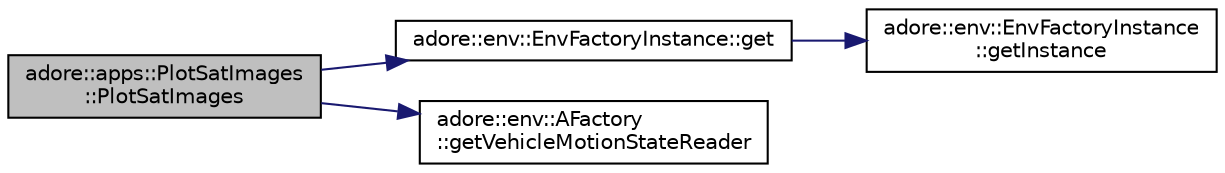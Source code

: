 digraph "adore::apps::PlotSatImages::PlotSatImages"
{
 // LATEX_PDF_SIZE
  edge [fontname="Helvetica",fontsize="10",labelfontname="Helvetica",labelfontsize="10"];
  node [fontname="Helvetica",fontsize="10",shape=record];
  rankdir="LR";
  Node1 [label="adore::apps::PlotSatImages\l::PlotSatImages",height=0.2,width=0.4,color="black", fillcolor="grey75", style="filled", fontcolor="black",tooltip=" "];
  Node1 -> Node2 [color="midnightblue",fontsize="10",style="solid",fontname="Helvetica"];
  Node2 [label="adore::env::EnvFactoryInstance::get",height=0.2,width=0.4,color="black", fillcolor="white", style="filled",URL="$classadore_1_1env_1_1EnvFactoryInstance.html#a069fadea20089ddf252a244864f305c1",tooltip=" "];
  Node2 -> Node3 [color="midnightblue",fontsize="10",style="solid",fontname="Helvetica"];
  Node3 [label="adore::env::EnvFactoryInstance\l::getInstance",height=0.2,width=0.4,color="black", fillcolor="white", style="filled",URL="$classadore_1_1env_1_1EnvFactoryInstance.html#a14835a4420fb827ba3809b94a96a7660",tooltip="Function to access singleton instance of the envFactory using magic static."];
  Node1 -> Node4 [color="midnightblue",fontsize="10",style="solid",fontname="Helvetica"];
  Node4 [label="adore::env::AFactory\l::getVehicleMotionStateReader",height=0.2,width=0.4,color="black", fillcolor="white", style="filled",URL="$classadore_1_1env_1_1AFactory.html#a81f661c576816461f1914436620ac208",tooltip=" "];
}
